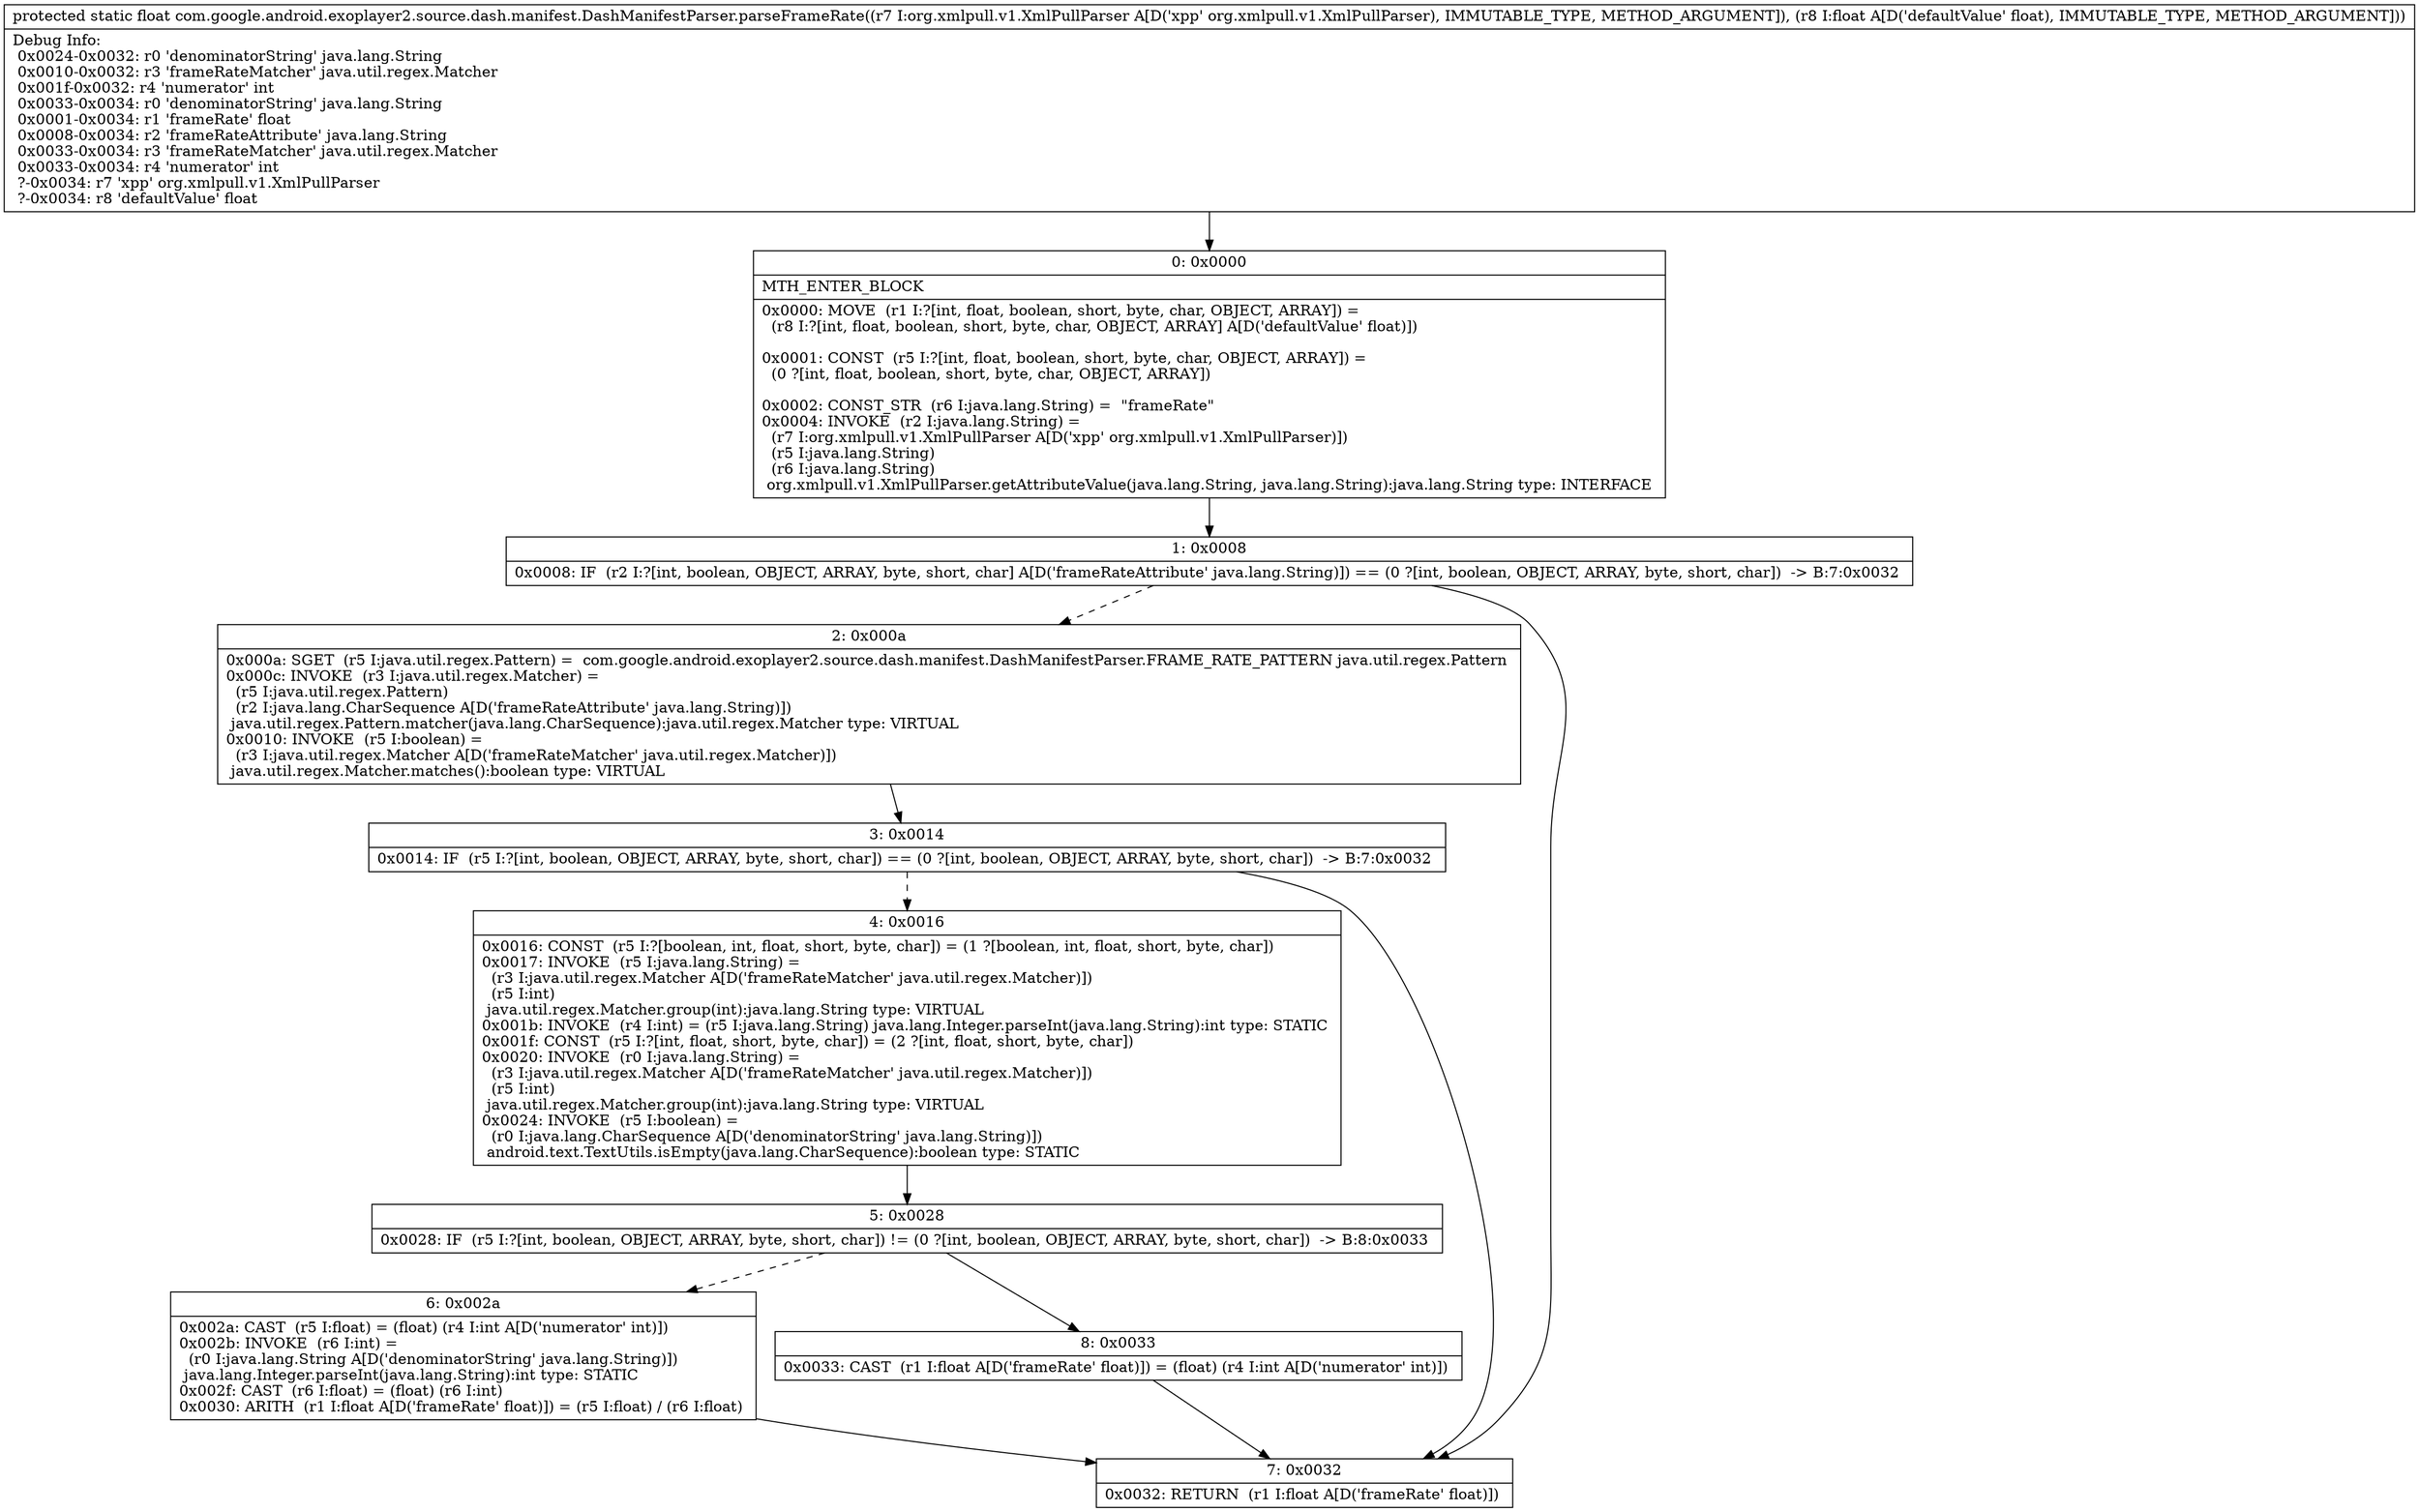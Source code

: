 digraph "CFG forcom.google.android.exoplayer2.source.dash.manifest.DashManifestParser.parseFrameRate(Lorg\/xmlpull\/v1\/XmlPullParser;F)F" {
Node_0 [shape=record,label="{0\:\ 0x0000|MTH_ENTER_BLOCK\l|0x0000: MOVE  (r1 I:?[int, float, boolean, short, byte, char, OBJECT, ARRAY]) = \l  (r8 I:?[int, float, boolean, short, byte, char, OBJECT, ARRAY] A[D('defaultValue' float)])\l \l0x0001: CONST  (r5 I:?[int, float, boolean, short, byte, char, OBJECT, ARRAY]) = \l  (0 ?[int, float, boolean, short, byte, char, OBJECT, ARRAY])\l \l0x0002: CONST_STR  (r6 I:java.lang.String) =  \"frameRate\" \l0x0004: INVOKE  (r2 I:java.lang.String) = \l  (r7 I:org.xmlpull.v1.XmlPullParser A[D('xpp' org.xmlpull.v1.XmlPullParser)])\l  (r5 I:java.lang.String)\l  (r6 I:java.lang.String)\l org.xmlpull.v1.XmlPullParser.getAttributeValue(java.lang.String, java.lang.String):java.lang.String type: INTERFACE \l}"];
Node_1 [shape=record,label="{1\:\ 0x0008|0x0008: IF  (r2 I:?[int, boolean, OBJECT, ARRAY, byte, short, char] A[D('frameRateAttribute' java.lang.String)]) == (0 ?[int, boolean, OBJECT, ARRAY, byte, short, char])  \-\> B:7:0x0032 \l}"];
Node_2 [shape=record,label="{2\:\ 0x000a|0x000a: SGET  (r5 I:java.util.regex.Pattern) =  com.google.android.exoplayer2.source.dash.manifest.DashManifestParser.FRAME_RATE_PATTERN java.util.regex.Pattern \l0x000c: INVOKE  (r3 I:java.util.regex.Matcher) = \l  (r5 I:java.util.regex.Pattern)\l  (r2 I:java.lang.CharSequence A[D('frameRateAttribute' java.lang.String)])\l java.util.regex.Pattern.matcher(java.lang.CharSequence):java.util.regex.Matcher type: VIRTUAL \l0x0010: INVOKE  (r5 I:boolean) = \l  (r3 I:java.util.regex.Matcher A[D('frameRateMatcher' java.util.regex.Matcher)])\l java.util.regex.Matcher.matches():boolean type: VIRTUAL \l}"];
Node_3 [shape=record,label="{3\:\ 0x0014|0x0014: IF  (r5 I:?[int, boolean, OBJECT, ARRAY, byte, short, char]) == (0 ?[int, boolean, OBJECT, ARRAY, byte, short, char])  \-\> B:7:0x0032 \l}"];
Node_4 [shape=record,label="{4\:\ 0x0016|0x0016: CONST  (r5 I:?[boolean, int, float, short, byte, char]) = (1 ?[boolean, int, float, short, byte, char]) \l0x0017: INVOKE  (r5 I:java.lang.String) = \l  (r3 I:java.util.regex.Matcher A[D('frameRateMatcher' java.util.regex.Matcher)])\l  (r5 I:int)\l java.util.regex.Matcher.group(int):java.lang.String type: VIRTUAL \l0x001b: INVOKE  (r4 I:int) = (r5 I:java.lang.String) java.lang.Integer.parseInt(java.lang.String):int type: STATIC \l0x001f: CONST  (r5 I:?[int, float, short, byte, char]) = (2 ?[int, float, short, byte, char]) \l0x0020: INVOKE  (r0 I:java.lang.String) = \l  (r3 I:java.util.regex.Matcher A[D('frameRateMatcher' java.util.regex.Matcher)])\l  (r5 I:int)\l java.util.regex.Matcher.group(int):java.lang.String type: VIRTUAL \l0x0024: INVOKE  (r5 I:boolean) = \l  (r0 I:java.lang.CharSequence A[D('denominatorString' java.lang.String)])\l android.text.TextUtils.isEmpty(java.lang.CharSequence):boolean type: STATIC \l}"];
Node_5 [shape=record,label="{5\:\ 0x0028|0x0028: IF  (r5 I:?[int, boolean, OBJECT, ARRAY, byte, short, char]) != (0 ?[int, boolean, OBJECT, ARRAY, byte, short, char])  \-\> B:8:0x0033 \l}"];
Node_6 [shape=record,label="{6\:\ 0x002a|0x002a: CAST  (r5 I:float) = (float) (r4 I:int A[D('numerator' int)]) \l0x002b: INVOKE  (r6 I:int) = \l  (r0 I:java.lang.String A[D('denominatorString' java.lang.String)])\l java.lang.Integer.parseInt(java.lang.String):int type: STATIC \l0x002f: CAST  (r6 I:float) = (float) (r6 I:int) \l0x0030: ARITH  (r1 I:float A[D('frameRate' float)]) = (r5 I:float) \/ (r6 I:float) \l}"];
Node_7 [shape=record,label="{7\:\ 0x0032|0x0032: RETURN  (r1 I:float A[D('frameRate' float)]) \l}"];
Node_8 [shape=record,label="{8\:\ 0x0033|0x0033: CAST  (r1 I:float A[D('frameRate' float)]) = (float) (r4 I:int A[D('numerator' int)]) \l}"];
MethodNode[shape=record,label="{protected static float com.google.android.exoplayer2.source.dash.manifest.DashManifestParser.parseFrameRate((r7 I:org.xmlpull.v1.XmlPullParser A[D('xpp' org.xmlpull.v1.XmlPullParser), IMMUTABLE_TYPE, METHOD_ARGUMENT]), (r8 I:float A[D('defaultValue' float), IMMUTABLE_TYPE, METHOD_ARGUMENT]))  | Debug Info:\l  0x0024\-0x0032: r0 'denominatorString' java.lang.String\l  0x0010\-0x0032: r3 'frameRateMatcher' java.util.regex.Matcher\l  0x001f\-0x0032: r4 'numerator' int\l  0x0033\-0x0034: r0 'denominatorString' java.lang.String\l  0x0001\-0x0034: r1 'frameRate' float\l  0x0008\-0x0034: r2 'frameRateAttribute' java.lang.String\l  0x0033\-0x0034: r3 'frameRateMatcher' java.util.regex.Matcher\l  0x0033\-0x0034: r4 'numerator' int\l  ?\-0x0034: r7 'xpp' org.xmlpull.v1.XmlPullParser\l  ?\-0x0034: r8 'defaultValue' float\l}"];
MethodNode -> Node_0;
Node_0 -> Node_1;
Node_1 -> Node_2[style=dashed];
Node_1 -> Node_7;
Node_2 -> Node_3;
Node_3 -> Node_4[style=dashed];
Node_3 -> Node_7;
Node_4 -> Node_5;
Node_5 -> Node_6[style=dashed];
Node_5 -> Node_8;
Node_6 -> Node_7;
Node_8 -> Node_7;
}


